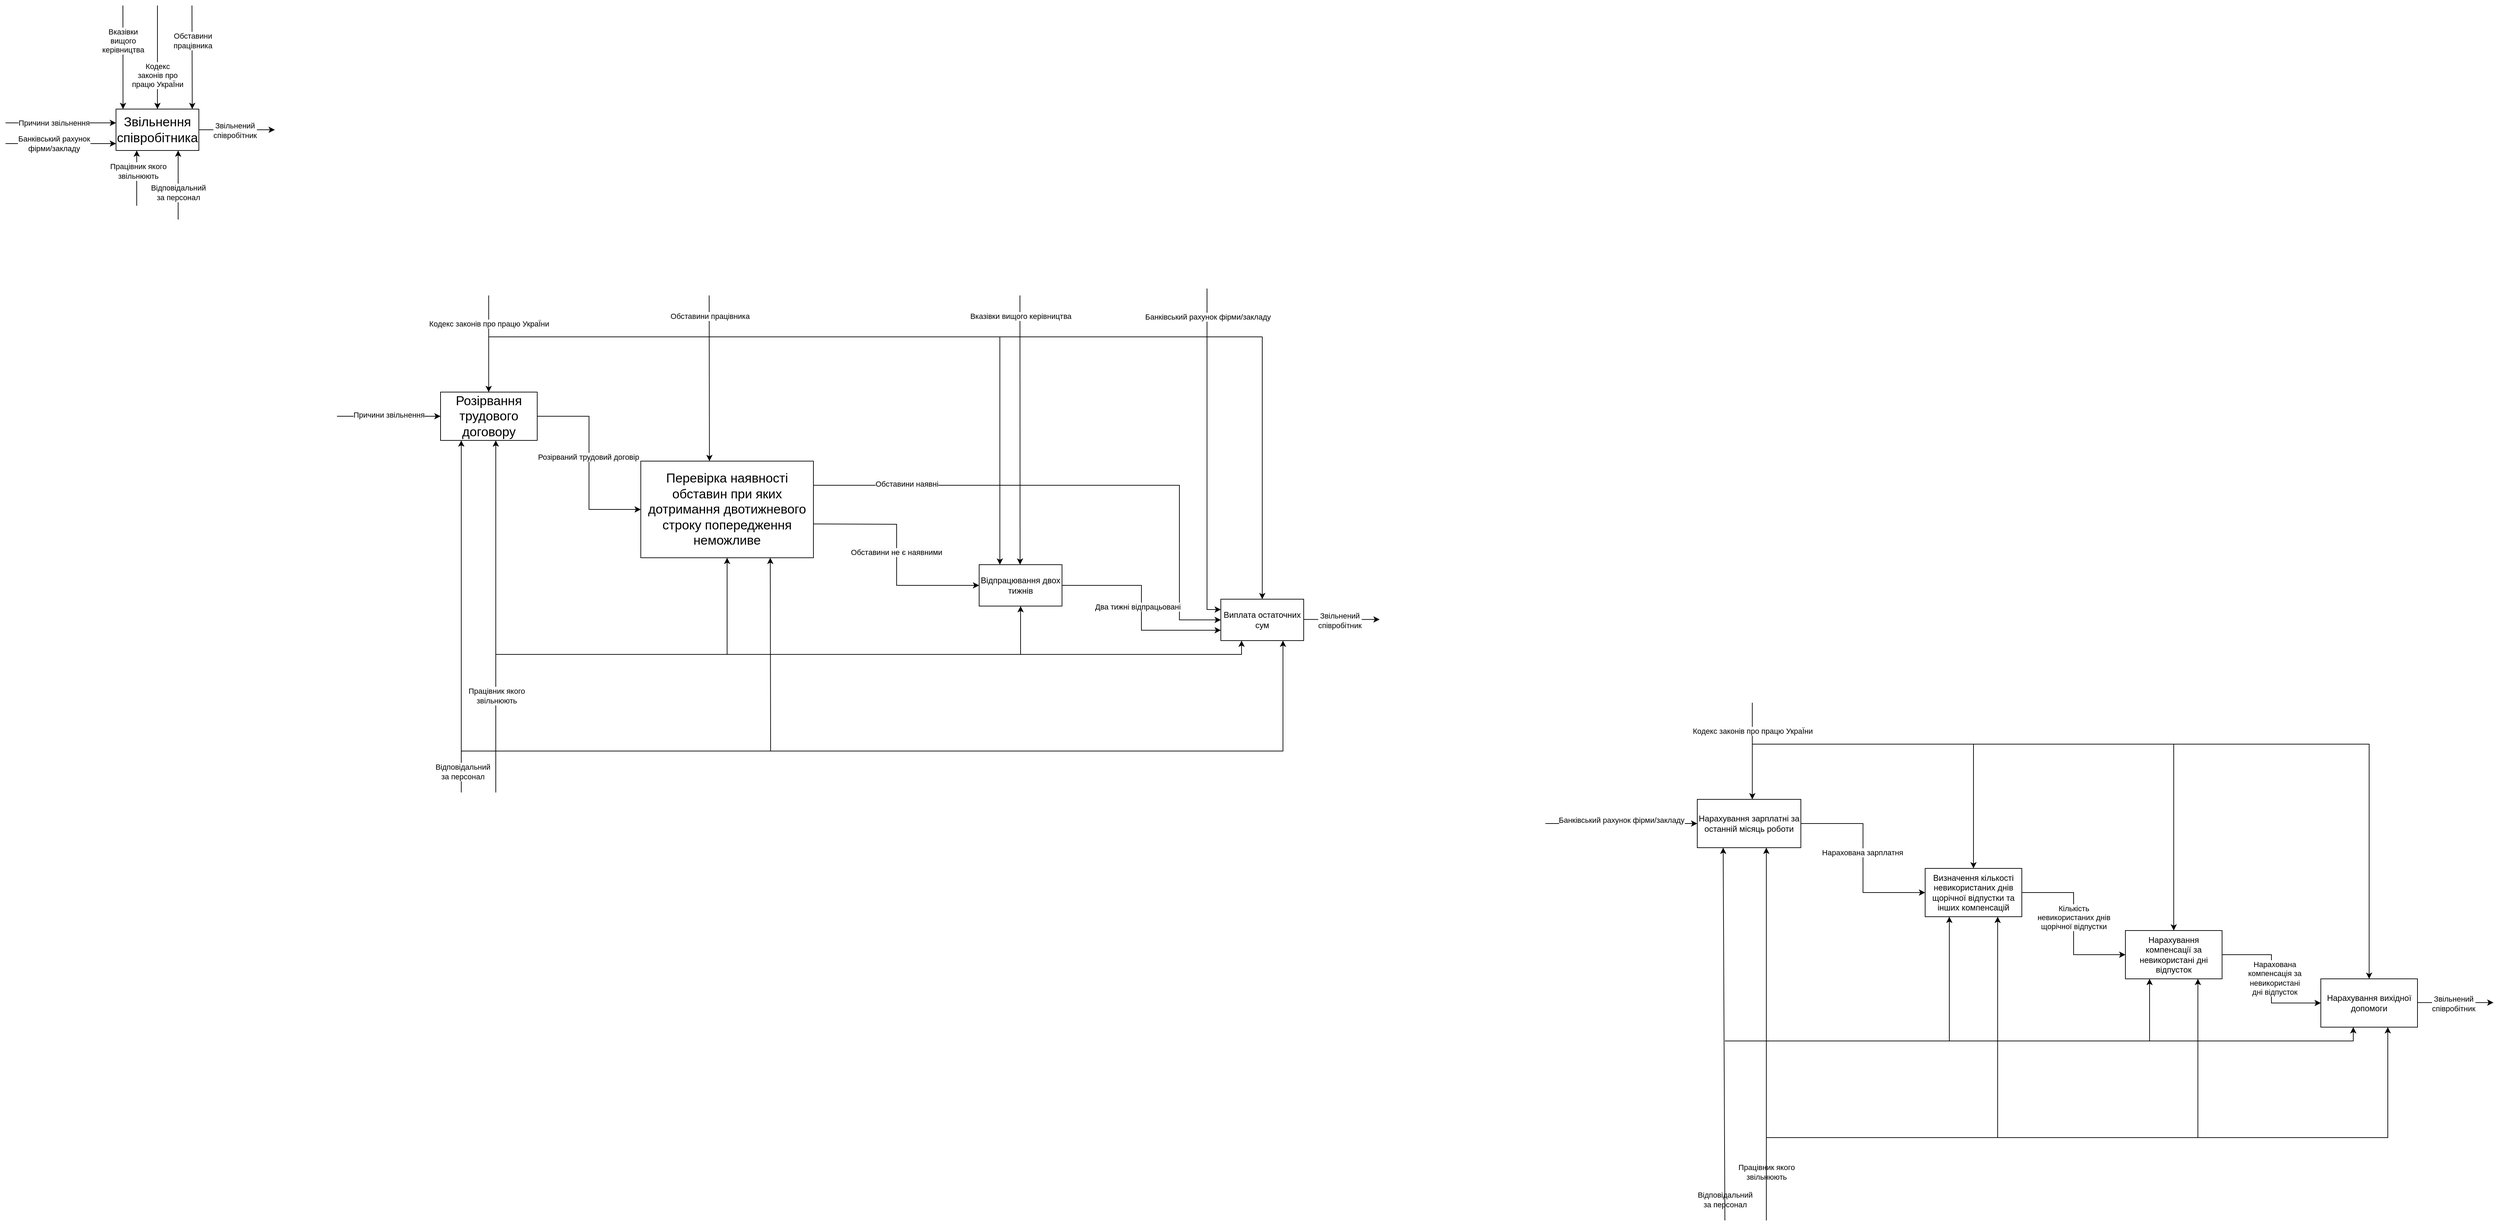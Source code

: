 <mxfile version="25.0.3">
  <diagram name="Seite-1" id="suJzFGqc4fXeb_E-Xz__">
    <mxGraphModel dx="4219" dy="1812" grid="1" gridSize="10" guides="1" tooltips="1" connect="1" arrows="1" fold="1" page="1" pageScale="1" pageWidth="1169" pageHeight="827" math="0" shadow="0">
      <root>
        <mxCell id="0" />
        <mxCell id="1" parent="0" />
        <mxCell id="-a7qwdZ9P-PZwPtFbG1W-8" style="edgeStyle=orthogonalEdgeStyle;rounded=0;orthogonalLoop=1;jettySize=auto;html=1;" parent="1" source="-a7qwdZ9P-PZwPtFbG1W-1" edge="1">
          <mxGeometry relative="1" as="geometry">
            <mxPoint x="-110" y="-180" as="targetPoint" />
          </mxGeometry>
        </mxCell>
        <mxCell id="-a7qwdZ9P-PZwPtFbG1W-9" value="Звільнений&lt;div&gt;співробітник&lt;/div&gt;" style="edgeLabel;html=1;align=center;verticalAlign=middle;resizable=0;points=[];" parent="-a7qwdZ9P-PZwPtFbG1W-8" vertex="1" connectable="0">
          <mxGeometry x="-0.062" y="-1" relative="1" as="geometry">
            <mxPoint as="offset" />
          </mxGeometry>
        </mxCell>
        <mxCell id="-a7qwdZ9P-PZwPtFbG1W-1" value="&lt;span style=&quot;font-size:14.0pt;line-height:&lt;br/&gt;107%;font-family:&amp;quot;Calibri&amp;quot;,sans-serif;mso-ascii-theme-font:minor-latin;&lt;br/&gt;mso-fareast-font-family:Calibri;mso-fareast-theme-font:minor-latin;mso-hansi-theme-font:&lt;br/&gt;minor-latin;mso-bidi-font-family:&amp;quot;Times New Roman&amp;quot;;mso-bidi-theme-font:minor-bidi;&lt;br/&gt;mso-ansi-language:UK;mso-fareast-language:EN-US;mso-bidi-language:AR-SA&quot; lang=&quot;UK&quot;&gt;Звільнення&lt;br/&gt;співробітника&lt;/span&gt;" style="rounded=0;whiteSpace=wrap;html=1;" parent="1" vertex="1">
          <mxGeometry x="-340" y="-210" width="120" height="60" as="geometry" />
        </mxCell>
        <mxCell id="-a7qwdZ9P-PZwPtFbG1W-2" value="" style="endArrow=classic;html=1;rounded=0;entryX=0.5;entryY=0;entryDx=0;entryDy=0;" parent="1" target="-a7qwdZ9P-PZwPtFbG1W-1" edge="1">
          <mxGeometry width="50" height="50" relative="1" as="geometry">
            <mxPoint x="-280" y="-360" as="sourcePoint" />
            <mxPoint x="-260" y="-120" as="targetPoint" />
          </mxGeometry>
        </mxCell>
        <mxCell id="-a7qwdZ9P-PZwPtFbG1W-3" value="&lt;div&gt;Кодекс&lt;/div&gt;&lt;div&gt;законів про&lt;/div&gt;&lt;div&gt;працю УкраЇни&lt;/div&gt;" style="edgeLabel;html=1;align=center;verticalAlign=middle;resizable=0;points=[];" parent="-a7qwdZ9P-PZwPtFbG1W-2" vertex="1" connectable="0">
          <mxGeometry x="-0.022" y="-2" relative="1" as="geometry">
            <mxPoint x="2" y="27" as="offset" />
          </mxGeometry>
        </mxCell>
        <mxCell id="-a7qwdZ9P-PZwPtFbG1W-4" value="" style="endArrow=classic;html=1;rounded=0;entryX=0;entryY=0.5;entryDx=0;entryDy=0;" parent="1" edge="1">
          <mxGeometry width="50" height="50" relative="1" as="geometry">
            <mxPoint x="-500" y="-190" as="sourcePoint" />
            <mxPoint x="-340" y="-190.0" as="targetPoint" />
          </mxGeometry>
        </mxCell>
        <mxCell id="-a7qwdZ9P-PZwPtFbG1W-5" value="Причини звільнення" style="edgeLabel;html=1;align=center;verticalAlign=middle;resizable=0;points=[];" parent="-a7qwdZ9P-PZwPtFbG1W-4" vertex="1" connectable="0">
          <mxGeometry x="-0.003" y="2" relative="1" as="geometry">
            <mxPoint x="-10" y="2" as="offset" />
          </mxGeometry>
        </mxCell>
        <mxCell id="-a7qwdZ9P-PZwPtFbG1W-6" value="" style="endArrow=classic;html=1;rounded=0;" parent="1" edge="1">
          <mxGeometry width="50" height="50" relative="1" as="geometry">
            <mxPoint x="-250" y="-50" as="sourcePoint" />
            <mxPoint x="-250" y="-150" as="targetPoint" />
          </mxGeometry>
        </mxCell>
        <mxCell id="-a7qwdZ9P-PZwPtFbG1W-7" value="Відповідальний&lt;div&gt;за персонал&lt;/div&gt;" style="edgeLabel;html=1;align=center;verticalAlign=middle;resizable=0;points=[];" parent="-a7qwdZ9P-PZwPtFbG1W-6" vertex="1" connectable="0">
          <mxGeometry x="0.087" y="-2" relative="1" as="geometry">
            <mxPoint x="-2" y="15" as="offset" />
          </mxGeometry>
        </mxCell>
        <mxCell id="-a7qwdZ9P-PZwPtFbG1W-10" style="edgeStyle=orthogonalEdgeStyle;rounded=0;orthogonalLoop=1;jettySize=auto;html=1;entryX=0;entryY=0.5;entryDx=0;entryDy=0;" parent="1" source="-a7qwdZ9P-PZwPtFbG1W-12" target="-a7qwdZ9P-PZwPtFbG1W-25" edge="1">
          <mxGeometry relative="1" as="geometry">
            <mxPoint x="370" y="230" as="targetPoint" />
          </mxGeometry>
        </mxCell>
        <mxCell id="-a7qwdZ9P-PZwPtFbG1W-11" value="&lt;span style=&quot;text-wrap-mode: wrap; background-color: rgb(251, 251, 251); line-height: 100%;&quot;&gt;&lt;font face=&quot;Helvetica&quot;&gt;Розірваний трудовий договір&lt;/font&gt;&lt;/span&gt;" style="edgeLabel;html=1;align=center;verticalAlign=middle;resizable=0;points=[];" parent="-a7qwdZ9P-PZwPtFbG1W-10" vertex="1" connectable="0">
          <mxGeometry x="-0.062" y="-1" relative="1" as="geometry">
            <mxPoint as="offset" />
          </mxGeometry>
        </mxCell>
        <mxCell id="-a7qwdZ9P-PZwPtFbG1W-12" value="&lt;font face=&quot;Calibri, sans-serif&quot;&gt;&lt;span style=&quot;font-size: 18.667px;&quot;&gt;Розірвання трудового договору&lt;/span&gt;&lt;/font&gt;" style="rounded=0;whiteSpace=wrap;html=1;" parent="1" vertex="1">
          <mxGeometry x="130" y="200" width="140" height="70" as="geometry" />
        </mxCell>
        <mxCell id="-a7qwdZ9P-PZwPtFbG1W-13" value="" style="endArrow=classic;html=1;rounded=0;entryX=0.5;entryY=0;entryDx=0;entryDy=0;" parent="1" edge="1">
          <mxGeometry width="50" height="50" relative="1" as="geometry">
            <mxPoint x="199.7" y="60" as="sourcePoint" />
            <mxPoint x="199.7" y="200.0" as="targetPoint" />
          </mxGeometry>
        </mxCell>
        <mxCell id="-a7qwdZ9P-PZwPtFbG1W-14" value="Кодекс законів про працю УкраЇни" style="edgeLabel;html=1;align=center;verticalAlign=middle;resizable=0;points=[];" parent="-a7qwdZ9P-PZwPtFbG1W-13" vertex="1" connectable="0">
          <mxGeometry x="-0.022" y="-2" relative="1" as="geometry">
            <mxPoint x="2" y="-28" as="offset" />
          </mxGeometry>
        </mxCell>
        <mxCell id="-a7qwdZ9P-PZwPtFbG1W-15" value="" style="endArrow=classic;html=1;rounded=0;" parent="1" edge="1">
          <mxGeometry width="50" height="50" relative="1" as="geometry">
            <mxPoint x="-20" y="235" as="sourcePoint" />
            <mxPoint x="130" y="235" as="targetPoint" />
          </mxGeometry>
        </mxCell>
        <mxCell id="-a7qwdZ9P-PZwPtFbG1W-16" value="Причини звільнення" style="edgeLabel;html=1;align=center;verticalAlign=middle;resizable=0;points=[];" parent="-a7qwdZ9P-PZwPtFbG1W-15" vertex="1" connectable="0">
          <mxGeometry x="-0.003" y="2" relative="1" as="geometry">
            <mxPoint as="offset" />
          </mxGeometry>
        </mxCell>
        <mxCell id="-a7qwdZ9P-PZwPtFbG1W-19" value="" style="endArrow=classic;html=1;rounded=0;entryX=0.25;entryY=1;entryDx=0;entryDy=0;" parent="1" target="-a7qwdZ9P-PZwPtFbG1W-1" edge="1">
          <mxGeometry width="50" height="50" relative="1" as="geometry">
            <mxPoint x="-310" y="-70" as="sourcePoint" />
            <mxPoint x="-320" y="-150" as="targetPoint" />
          </mxGeometry>
        </mxCell>
        <mxCell id="-a7qwdZ9P-PZwPtFbG1W-20" value="Працівник якого&lt;div&gt;звільнюють&lt;/div&gt;" style="edgeLabel;html=1;align=center;verticalAlign=middle;resizable=0;points=[];" parent="-a7qwdZ9P-PZwPtFbG1W-19" vertex="1" connectable="0">
          <mxGeometry x="0.087" y="-2" relative="1" as="geometry">
            <mxPoint y="-7" as="offset" />
          </mxGeometry>
        </mxCell>
        <mxCell id="-a7qwdZ9P-PZwPtFbG1W-21" value="" style="endArrow=classic;html=1;rounded=0;" parent="1" edge="1">
          <mxGeometry width="50" height="50" relative="1" as="geometry">
            <mxPoint x="160" y="780" as="sourcePoint" />
            <mxPoint x="160" y="270" as="targetPoint" />
          </mxGeometry>
        </mxCell>
        <mxCell id="-a7qwdZ9P-PZwPtFbG1W-22" value="Відповідальний&lt;div&gt;за персонал&lt;/div&gt;" style="edgeLabel;html=1;align=center;verticalAlign=middle;resizable=0;points=[];" parent="-a7qwdZ9P-PZwPtFbG1W-21" vertex="1" connectable="0">
          <mxGeometry x="0.087" y="-2" relative="1" as="geometry">
            <mxPoint y="247" as="offset" />
          </mxGeometry>
        </mxCell>
        <mxCell id="-a7qwdZ9P-PZwPtFbG1W-23" value="" style="endArrow=classic;html=1;rounded=0;entryX=0.25;entryY=1;entryDx=0;entryDy=0;" parent="1" edge="1">
          <mxGeometry width="50" height="50" relative="1" as="geometry">
            <mxPoint x="210" y="780" as="sourcePoint" />
            <mxPoint x="210.0" y="270" as="targetPoint" />
          </mxGeometry>
        </mxCell>
        <mxCell id="-a7qwdZ9P-PZwPtFbG1W-24" value="Працівник якого&lt;div&gt;звільнюють&lt;/div&gt;" style="edgeLabel;html=1;align=center;verticalAlign=middle;resizable=0;points=[];" parent="-a7qwdZ9P-PZwPtFbG1W-23" vertex="1" connectable="0">
          <mxGeometry x="0.087" y="-2" relative="1" as="geometry">
            <mxPoint x="-1" y="137" as="offset" />
          </mxGeometry>
        </mxCell>
        <mxCell id="-a7qwdZ9P-PZwPtFbG1W-30" style="edgeStyle=orthogonalEdgeStyle;rounded=0;orthogonalLoop=1;jettySize=auto;html=1;exitX=1;exitY=0.25;exitDx=0;exitDy=0;entryX=0;entryY=0.5;entryDx=0;entryDy=0;" parent="1" source="-a7qwdZ9P-PZwPtFbG1W-25" target="-a7qwdZ9P-PZwPtFbG1W-41" edge="1">
          <mxGeometry relative="1" as="geometry">
            <mxPoint x="1250" y="420" as="targetPoint" />
            <Array as="points">
              <mxPoint x="1200" y="335" />
              <mxPoint x="1200" y="530" />
            </Array>
          </mxGeometry>
        </mxCell>
        <mxCell id="-a7qwdZ9P-PZwPtFbG1W-31" value="&lt;font&gt;&lt;span style=&quot;font-family: Calibri, sans-serif; text-wrap-mode: wrap; background-color: rgb(251, 251, 251);&quot;&gt;Обставини&amp;nbsp;&lt;/span&gt;&lt;span style=&quot;font-family: Calibri, sans-serif; text-wrap-mode: wrap; background-color: rgb(251, 251, 251);&quot;&gt;наявні&lt;/span&gt;&lt;/font&gt;" style="edgeLabel;html=1;align=center;verticalAlign=middle;resizable=0;points=[];" parent="-a7qwdZ9P-PZwPtFbG1W-30" vertex="1" connectable="0">
          <mxGeometry x="-0.364" y="2" relative="1" as="geometry">
            <mxPoint x="-115" as="offset" />
          </mxGeometry>
        </mxCell>
        <mxCell id="-a7qwdZ9P-PZwPtFbG1W-25" value="&lt;font face=&quot;Calibri, sans-serif&quot;&gt;&lt;span style=&quot;font-size: 18.667px;&quot;&gt;Перевірка наявності обставин при яких дотримання двотижневого строку попередження неможливе&lt;/span&gt;&lt;/font&gt;" style="rounded=0;whiteSpace=wrap;html=1;" parent="1" vertex="1">
          <mxGeometry x="420" y="300" width="250" height="140" as="geometry" />
        </mxCell>
        <mxCell id="-a7qwdZ9P-PZwPtFbG1W-26" value="" style="endArrow=classic;html=1;rounded=0;entryX=0.5;entryY=0;entryDx=0;entryDy=0;" parent="1" edge="1">
          <mxGeometry width="50" height="50" relative="1" as="geometry">
            <mxPoint x="519" y="60" as="sourcePoint" />
            <mxPoint x="519.41" y="300" as="targetPoint" />
          </mxGeometry>
        </mxCell>
        <mxCell id="-a7qwdZ9P-PZwPtFbG1W-27" value="Обставини працівника" style="edgeLabel;html=1;align=center;verticalAlign=middle;resizable=0;points=[];" parent="-a7qwdZ9P-PZwPtFbG1W-26" vertex="1" connectable="0">
          <mxGeometry x="-0.022" y="-2" relative="1" as="geometry">
            <mxPoint x="3" y="-88" as="offset" />
          </mxGeometry>
        </mxCell>
        <mxCell id="-a7qwdZ9P-PZwPtFbG1W-29" value="" style="endArrow=classic;html=1;rounded=0;entryX=0.5;entryY=1;entryDx=0;entryDy=0;" parent="1" target="-a7qwdZ9P-PZwPtFbG1W-25" edge="1">
          <mxGeometry width="50" height="50" relative="1" as="geometry">
            <mxPoint x="210" y="580" as="sourcePoint" />
            <mxPoint x="250" y="530" as="targetPoint" />
            <Array as="points">
              <mxPoint x="545" y="580" />
            </Array>
          </mxGeometry>
        </mxCell>
        <mxCell id="-a7qwdZ9P-PZwPtFbG1W-33" style="edgeStyle=orthogonalEdgeStyle;rounded=0;orthogonalLoop=1;jettySize=auto;html=1;entryX=0;entryY=0.5;entryDx=0;entryDy=0;" parent="1" target="-a7qwdZ9P-PZwPtFbG1W-35" edge="1">
          <mxGeometry relative="1" as="geometry">
            <mxPoint x="870" y="390" as="targetPoint" />
            <mxPoint x="670" y="391" as="sourcePoint" />
          </mxGeometry>
        </mxCell>
        <mxCell id="-a7qwdZ9P-PZwPtFbG1W-34" value="&lt;font&gt;&lt;span style=&quot;font-family: Calibri, sans-serif; text-wrap-mode: wrap; background-color: rgb(251, 251, 251);&quot;&gt;Обставини не є&amp;nbsp;&lt;/span&gt;&lt;span style=&quot;font-family: Calibri, sans-serif; text-wrap-mode: wrap; background-color: rgb(251, 251, 251);&quot;&gt;наявними&lt;/span&gt;&lt;/font&gt;" style="edgeLabel;html=1;align=center;verticalAlign=middle;resizable=0;points=[];" parent="-a7qwdZ9P-PZwPtFbG1W-33" vertex="1" connectable="0">
          <mxGeometry x="-0.364" y="2" relative="1" as="geometry">
            <mxPoint x="15" y="42" as="offset" />
          </mxGeometry>
        </mxCell>
        <mxCell id="-a7qwdZ9P-PZwPtFbG1W-39" style="edgeStyle=orthogonalEdgeStyle;rounded=0;orthogonalLoop=1;jettySize=auto;html=1;entryX=0;entryY=0.75;entryDx=0;entryDy=0;" parent="1" source="-a7qwdZ9P-PZwPtFbG1W-35" target="-a7qwdZ9P-PZwPtFbG1W-41" edge="1">
          <mxGeometry relative="1" as="geometry">
            <mxPoint x="1220" y="480" as="targetPoint" />
          </mxGeometry>
        </mxCell>
        <mxCell id="-a7qwdZ9P-PZwPtFbG1W-40" value="&lt;span style=&quot;text-wrap-mode: wrap; background-color: rgb(251, 251, 251);&quot;&gt;&lt;font&gt;Два тижні в&lt;/font&gt;&lt;/span&gt;&lt;span style=&quot;text-wrap-mode: wrap; background-color: rgb(251, 251, 251);&quot;&gt;ідпрацьовані&amp;nbsp;&lt;/span&gt;" style="edgeLabel;html=1;align=center;verticalAlign=middle;resizable=0;points=[];" parent="-a7qwdZ9P-PZwPtFbG1W-39" vertex="1" connectable="0">
          <mxGeometry x="-0.103" y="-4" relative="1" as="geometry">
            <mxPoint y="13" as="offset" />
          </mxGeometry>
        </mxCell>
        <mxCell id="-a7qwdZ9P-PZwPtFbG1W-35" value="Відпрацювання двох тижнів" style="rounded=0;whiteSpace=wrap;html=1;" parent="1" vertex="1">
          <mxGeometry x="910" y="450" width="120" height="60" as="geometry" />
        </mxCell>
        <mxCell id="-a7qwdZ9P-PZwPtFbG1W-36" value="" style="endArrow=classic;html=1;rounded=0;entryX=0.5;entryY=1;entryDx=0;entryDy=0;" parent="1" target="-a7qwdZ9P-PZwPtFbG1W-35" edge="1">
          <mxGeometry width="50" height="50" relative="1" as="geometry">
            <mxPoint x="530" y="580" as="sourcePoint" />
            <mxPoint x="950" y="560" as="targetPoint" />
            <Array as="points">
              <mxPoint x="970" y="580" />
            </Array>
          </mxGeometry>
        </mxCell>
        <mxCell id="-a7qwdZ9P-PZwPtFbG1W-37" value="" style="endArrow=classic;html=1;rounded=0;entryX=0.5;entryY=0;entryDx=0;entryDy=0;" parent="1" edge="1">
          <mxGeometry width="50" height="50" relative="1" as="geometry">
            <mxPoint x="969.09" y="60" as="sourcePoint" />
            <mxPoint x="969.26" y="450" as="targetPoint" />
          </mxGeometry>
        </mxCell>
        <mxCell id="-a7qwdZ9P-PZwPtFbG1W-38" value="Вказівки вищого керівництва " style="edgeLabel;html=1;align=center;verticalAlign=middle;resizable=0;points=[];" parent="-a7qwdZ9P-PZwPtFbG1W-37" vertex="1" connectable="0">
          <mxGeometry x="-0.022" y="-2" relative="1" as="geometry">
            <mxPoint x="3" y="-161" as="offset" />
          </mxGeometry>
        </mxCell>
        <mxCell id="-a7qwdZ9P-PZwPtFbG1W-41" value="Виплата остаточних сум" style="rounded=0;whiteSpace=wrap;html=1;" parent="1" vertex="1">
          <mxGeometry x="1260" y="500" width="120" height="60" as="geometry" />
        </mxCell>
        <mxCell id="z4cD2vt3vt-mJ61xW2aR-1" value="" style="endArrow=classic;html=1;rounded=0;entryX=0.75;entryY=1;entryDx=0;entryDy=0;" parent="1" target="-a7qwdZ9P-PZwPtFbG1W-41" edge="1">
          <mxGeometry width="50" height="50" relative="1" as="geometry">
            <mxPoint x="600" y="720" as="sourcePoint" />
            <mxPoint x="960" y="640" as="targetPoint" />
            <Array as="points">
              <mxPoint x="1350" y="720" />
            </Array>
          </mxGeometry>
        </mxCell>
        <mxCell id="z4cD2vt3vt-mJ61xW2aR-3" value="" style="endArrow=classic;html=1;rounded=0;entryX=0.25;entryY=1;entryDx=0;entryDy=0;" parent="1" target="-a7qwdZ9P-PZwPtFbG1W-41" edge="1">
          <mxGeometry width="50" height="50" relative="1" as="geometry">
            <mxPoint x="970" y="580" as="sourcePoint" />
            <mxPoint x="1410" y="510" as="targetPoint" />
            <Array as="points">
              <mxPoint x="1290" y="580" />
            </Array>
          </mxGeometry>
        </mxCell>
        <mxCell id="z4cD2vt3vt-mJ61xW2aR-4" style="edgeStyle=orthogonalEdgeStyle;rounded=0;orthogonalLoop=1;jettySize=auto;html=1;" parent="1" edge="1">
          <mxGeometry relative="1" as="geometry">
            <mxPoint x="1490" y="529.38" as="targetPoint" />
            <mxPoint x="1380" y="529.38" as="sourcePoint" />
          </mxGeometry>
        </mxCell>
        <mxCell id="z4cD2vt3vt-mJ61xW2aR-5" value="Звільнений&lt;div&gt;співробітник&lt;/div&gt;" style="edgeLabel;html=1;align=center;verticalAlign=middle;resizable=0;points=[];" parent="z4cD2vt3vt-mJ61xW2aR-4" vertex="1" connectable="0">
          <mxGeometry x="-0.062" y="-1" relative="1" as="geometry">
            <mxPoint as="offset" />
          </mxGeometry>
        </mxCell>
        <mxCell id="z4cD2vt3vt-mJ61xW2aR-6" value="" style="endArrow=classic;html=1;rounded=0;entryX=0;entryY=0.25;entryDx=0;entryDy=0;" parent="1" target="-a7qwdZ9P-PZwPtFbG1W-41" edge="1">
          <mxGeometry width="50" height="50" relative="1" as="geometry">
            <mxPoint x="1240" y="50" as="sourcePoint" />
            <mxPoint x="1270.17" y="440" as="targetPoint" />
            <Array as="points">
              <mxPoint x="1240" y="515" />
            </Array>
          </mxGeometry>
        </mxCell>
        <mxCell id="z4cD2vt3vt-mJ61xW2aR-7" value="Банківський рахунок фірми/закладу" style="edgeLabel;html=1;align=center;verticalAlign=middle;resizable=0;points=[];" parent="z4cD2vt3vt-mJ61xW2aR-6" vertex="1" connectable="0">
          <mxGeometry x="-0.022" y="-2" relative="1" as="geometry">
            <mxPoint x="3" y="-196" as="offset" />
          </mxGeometry>
        </mxCell>
        <mxCell id="z4cD2vt3vt-mJ61xW2aR-8" value="" style="endArrow=classic;html=1;rounded=0;entryX=0.25;entryY=0;entryDx=0;entryDy=0;" parent="1" target="-a7qwdZ9P-PZwPtFbG1W-35" edge="1">
          <mxGeometry width="50" height="50" relative="1" as="geometry">
            <mxPoint x="200" y="120" as="sourcePoint" />
            <mxPoint x="545" y="-30" as="targetPoint" />
            <Array as="points">
              <mxPoint x="940" y="120" />
            </Array>
          </mxGeometry>
        </mxCell>
        <mxCell id="z4cD2vt3vt-mJ61xW2aR-10" value="" style="endArrow=classic;html=1;rounded=0;entryX=0.5;entryY=0;entryDx=0;entryDy=0;" parent="1" target="-a7qwdZ9P-PZwPtFbG1W-41" edge="1">
          <mxGeometry width="50" height="50" relative="1" as="geometry">
            <mxPoint x="940" y="120" as="sourcePoint" />
            <mxPoint x="1680" y="450" as="targetPoint" />
            <Array as="points">
              <mxPoint x="1320" y="120" />
            </Array>
          </mxGeometry>
        </mxCell>
        <mxCell id="z4cD2vt3vt-mJ61xW2aR-11" value="" style="endArrow=classic;html=1;rounded=0;entryX=0.75;entryY=1;entryDx=0;entryDy=0;" parent="1" target="-a7qwdZ9P-PZwPtFbG1W-25" edge="1">
          <mxGeometry width="50" height="50" relative="1" as="geometry">
            <mxPoint x="160" y="720" as="sourcePoint" />
            <mxPoint x="607.5" y="430" as="targetPoint" />
            <Array as="points">
              <mxPoint x="608" y="720" />
            </Array>
          </mxGeometry>
        </mxCell>
        <mxCell id="z4cD2vt3vt-mJ61xW2aR-12" value="" style="endArrow=classic;html=1;rounded=0;entryX=0.5;entryY=0;entryDx=0;entryDy=0;" parent="1" edge="1">
          <mxGeometry width="50" height="50" relative="1" as="geometry">
            <mxPoint x="-230" y="-360" as="sourcePoint" />
            <mxPoint x="-229.59" y="-210" as="targetPoint" />
          </mxGeometry>
        </mxCell>
        <mxCell id="z4cD2vt3vt-mJ61xW2aR-13" value="&lt;div&gt;Обставини&lt;/div&gt;&lt;div&gt;працівника&lt;/div&gt;" style="edgeLabel;html=1;align=center;verticalAlign=middle;resizable=0;points=[];" parent="z4cD2vt3vt-mJ61xW2aR-12" vertex="1" connectable="0">
          <mxGeometry x="-0.022" y="-2" relative="1" as="geometry">
            <mxPoint x="3" y="-23" as="offset" />
          </mxGeometry>
        </mxCell>
        <mxCell id="z4cD2vt3vt-mJ61xW2aR-15" value="" style="endArrow=classic;html=1;rounded=0;entryX=0.5;entryY=0;entryDx=0;entryDy=0;" parent="1" edge="1">
          <mxGeometry width="50" height="50" relative="1" as="geometry">
            <mxPoint x="-330" y="-360" as="sourcePoint" />
            <mxPoint x="-329.83" y="-210" as="targetPoint" />
          </mxGeometry>
        </mxCell>
        <mxCell id="z4cD2vt3vt-mJ61xW2aR-16" value="&lt;div&gt;Вказівки&lt;/div&gt;&lt;div&gt;вищого&lt;/div&gt;&lt;div&gt;керівництва &lt;/div&gt;" style="edgeLabel;html=1;align=center;verticalAlign=middle;resizable=0;points=[];" parent="z4cD2vt3vt-mJ61xW2aR-15" vertex="1" connectable="0">
          <mxGeometry x="-0.022" y="-2" relative="1" as="geometry">
            <mxPoint x="2" y="-23" as="offset" />
          </mxGeometry>
        </mxCell>
        <mxCell id="z4cD2vt3vt-mJ61xW2aR-17" value="" style="endArrow=classic;html=1;rounded=0;entryX=0;entryY=0.5;entryDx=0;entryDy=0;" parent="1" edge="1">
          <mxGeometry width="50" height="50" relative="1" as="geometry">
            <mxPoint x="-500" y="-160" as="sourcePoint" />
            <mxPoint x="-340" y="-160.0" as="targetPoint" />
          </mxGeometry>
        </mxCell>
        <mxCell id="z4cD2vt3vt-mJ61xW2aR-18" value="&lt;div&gt;Банківський рахунок&lt;/div&gt;&lt;div&gt;фірми/закладу&lt;/div&gt;" style="edgeLabel;html=1;align=center;verticalAlign=middle;resizable=0;points=[];" parent="z4cD2vt3vt-mJ61xW2aR-17" vertex="1" connectable="0">
          <mxGeometry x="-0.003" y="2" relative="1" as="geometry">
            <mxPoint x="-10" y="2" as="offset" />
          </mxGeometry>
        </mxCell>
        <mxCell id="Pb-5K_6aPZcREWyY2png-8" style="edgeStyle=orthogonalEdgeStyle;rounded=0;orthogonalLoop=1;jettySize=auto;html=1;entryX=0;entryY=0.5;entryDx=0;entryDy=0;" edge="1" parent="1" source="Pb-5K_6aPZcREWyY2png-10" target="Pb-5K_6aPZcREWyY2png-15">
          <mxGeometry relative="1" as="geometry">
            <mxPoint x="2250" y="960" as="targetPoint" />
          </mxGeometry>
        </mxCell>
        <mxCell id="Pb-5K_6aPZcREWyY2png-9" value="&lt;font face=&quot;Calibri, sans-serif&quot;&gt;Нарахована зарплатня&lt;br&gt;&lt;/font&gt;" style="edgeLabel;html=1;align=center;verticalAlign=middle;resizable=0;points=[];" vertex="1" connectable="0" parent="Pb-5K_6aPZcREWyY2png-8">
          <mxGeometry x="-0.062" y="-1" relative="1" as="geometry">
            <mxPoint as="offset" />
          </mxGeometry>
        </mxCell>
        <mxCell id="Pb-5K_6aPZcREWyY2png-10" value="&lt;font face=&quot;Calibri, sans-serif&quot;&gt;Нарахування зарплатні за останній місяць роботи&lt;br&gt;&lt;/font&gt;" style="rounded=0;whiteSpace=wrap;html=1;" vertex="1" parent="1">
          <mxGeometry x="1950" y="790" width="150" height="70" as="geometry" />
        </mxCell>
        <mxCell id="Pb-5K_6aPZcREWyY2png-11" value="" style="endArrow=classic;html=1;rounded=0;entryX=0.5;entryY=0;entryDx=0;entryDy=0;" edge="1" parent="1">
          <mxGeometry width="50" height="50" relative="1" as="geometry">
            <mxPoint x="2029.7" y="650" as="sourcePoint" />
            <mxPoint x="2029.7" y="790.0" as="targetPoint" />
          </mxGeometry>
        </mxCell>
        <mxCell id="Pb-5K_6aPZcREWyY2png-12" value="Кодекс законів про працю УкраЇни" style="edgeLabel;html=1;align=center;verticalAlign=middle;resizable=0;points=[];" vertex="1" connectable="0" parent="Pb-5K_6aPZcREWyY2png-11">
          <mxGeometry x="-0.022" y="-2" relative="1" as="geometry">
            <mxPoint x="2" y="-28" as="offset" />
          </mxGeometry>
        </mxCell>
        <mxCell id="Pb-5K_6aPZcREWyY2png-13" value="" style="endArrow=classic;html=1;rounded=0;entryX=0;entryY=0.5;entryDx=0;entryDy=0;" edge="1" parent="1" target="Pb-5K_6aPZcREWyY2png-10">
          <mxGeometry width="50" height="50" relative="1" as="geometry">
            <mxPoint x="1730" y="825" as="sourcePoint" />
            <mxPoint x="1960" y="825" as="targetPoint" />
          </mxGeometry>
        </mxCell>
        <mxCell id="Pb-5K_6aPZcREWyY2png-26" style="edgeStyle=orthogonalEdgeStyle;rounded=0;orthogonalLoop=1;jettySize=auto;html=1;entryX=0;entryY=0.5;entryDx=0;entryDy=0;" edge="1" parent="1" source="Pb-5K_6aPZcREWyY2png-15" target="Pb-5K_6aPZcREWyY2png-16">
          <mxGeometry relative="1" as="geometry" />
        </mxCell>
        <mxCell id="Pb-5K_6aPZcREWyY2png-27" value="&lt;div&gt;Кількість&lt;/div&gt;&lt;div&gt;невикористаних днів&lt;/div&gt;&lt;div&gt;щорічної відпустки&lt;/div&gt;" style="edgeLabel;html=1;align=center;verticalAlign=middle;resizable=0;points=[];" vertex="1" connectable="0" parent="Pb-5K_6aPZcREWyY2png-26">
          <mxGeometry x="-0.079" relative="1" as="geometry">
            <mxPoint as="offset" />
          </mxGeometry>
        </mxCell>
        <mxCell id="Pb-5K_6aPZcREWyY2png-15" value="Визначення кількості невикористаних днів щорічної відпустки та інших компенсацій" style="rounded=0;whiteSpace=wrap;html=1;" vertex="1" parent="1">
          <mxGeometry x="2280" y="890" width="140" height="70" as="geometry" />
        </mxCell>
        <mxCell id="Pb-5K_6aPZcREWyY2png-28" style="edgeStyle=orthogonalEdgeStyle;rounded=0;orthogonalLoop=1;jettySize=auto;html=1;entryX=0;entryY=0.5;entryDx=0;entryDy=0;" edge="1" parent="1" source="Pb-5K_6aPZcREWyY2png-16" target="Pb-5K_6aPZcREWyY2png-17">
          <mxGeometry relative="1" as="geometry" />
        </mxCell>
        <mxCell id="Pb-5K_6aPZcREWyY2png-29" value="&lt;div&gt;Нарахована&lt;/div&gt;&lt;div&gt;компенсація за&lt;/div&gt;&lt;div&gt;невикористані&lt;/div&gt;&lt;div&gt;дні відпусток&lt;/div&gt;" style="edgeLabel;html=1;align=center;verticalAlign=middle;resizable=0;points=[];" vertex="1" connectable="0" parent="Pb-5K_6aPZcREWyY2png-28">
          <mxGeometry x="0.001" y="4" relative="1" as="geometry">
            <mxPoint y="-1" as="offset" />
          </mxGeometry>
        </mxCell>
        <mxCell id="Pb-5K_6aPZcREWyY2png-16" value="Нарахування компенсації за невикористані дні відпусток" style="rounded=0;whiteSpace=wrap;html=1;" vertex="1" parent="1">
          <mxGeometry x="2570" y="980" width="140" height="70" as="geometry" />
        </mxCell>
        <mxCell id="Pb-5K_6aPZcREWyY2png-17" value="Нарахування вихідної допомоги" style="rounded=0;whiteSpace=wrap;html=1;" vertex="1" parent="1">
          <mxGeometry x="2853" y="1050" width="140" height="70" as="geometry" />
        </mxCell>
        <mxCell id="Pb-5K_6aPZcREWyY2png-18" value="Відповідальний&lt;div&gt;за персонал&lt;/div&gt;" style="edgeLabel;html=1;align=center;verticalAlign=middle;resizable=0;points=[];" vertex="1" connectable="0" parent="1">
          <mxGeometry x="1990" y="1370.002" as="geometry" />
        </mxCell>
        <mxCell id="Pb-5K_6aPZcREWyY2png-19" value="Працівник якого&lt;div&gt;звільнюють&lt;/div&gt;" style="edgeLabel;html=1;align=center;verticalAlign=middle;resizable=0;points=[];" vertex="1" connectable="0" parent="1">
          <mxGeometry x="2050" y="1330.002" as="geometry" />
        </mxCell>
        <mxCell id="Pb-5K_6aPZcREWyY2png-21" value="" style="endArrow=classic;html=1;rounded=0;entryX=0.25;entryY=1;entryDx=0;entryDy=0;" edge="1" parent="1" target="Pb-5K_6aPZcREWyY2png-16">
          <mxGeometry width="50" height="50" relative="1" as="geometry">
            <mxPoint x="2160" y="1140" as="sourcePoint" />
            <mxPoint x="2600" y="1070" as="targetPoint" />
            <Array as="points">
              <mxPoint x="2605" y="1140" />
            </Array>
          </mxGeometry>
        </mxCell>
        <mxCell id="Pb-5K_6aPZcREWyY2png-22" value="" style="endArrow=classic;html=1;rounded=0;entryX=0.75;entryY=1;entryDx=0;entryDy=0;" edge="1" parent="1">
          <mxGeometry width="50" height="50" relative="1" as="geometry">
            <mxPoint x="2670" y="1280" as="sourcePoint" />
            <mxPoint x="2950" y="1120" as="targetPoint" />
            <Array as="points">
              <mxPoint x="2950" y="1280" />
            </Array>
          </mxGeometry>
        </mxCell>
        <mxCell id="Pb-5K_6aPZcREWyY2png-23" value="" style="endArrow=classic;html=1;rounded=0;entryX=0.25;entryY=1;entryDx=0;entryDy=0;" edge="1" parent="1">
          <mxGeometry width="50" height="50" relative="1" as="geometry">
            <mxPoint x="2580" y="1140" as="sourcePoint" />
            <mxPoint x="2900" y="1120" as="targetPoint" />
            <Array as="points">
              <mxPoint x="2900" y="1140" />
            </Array>
          </mxGeometry>
        </mxCell>
        <mxCell id="Pb-5K_6aPZcREWyY2png-25" value="Банківський рахунок фірми/закладу" style="edgeLabel;html=1;align=center;verticalAlign=middle;resizable=0;points=[];" vertex="1" connectable="0" parent="1">
          <mxGeometry x="1840" y="820.003" as="geometry" />
        </mxCell>
        <mxCell id="Pb-5K_6aPZcREWyY2png-30" style="edgeStyle=orthogonalEdgeStyle;rounded=0;orthogonalLoop=1;jettySize=auto;html=1;" edge="1" parent="1">
          <mxGeometry relative="1" as="geometry">
            <mxPoint x="3103" y="1084.41" as="targetPoint" />
            <mxPoint x="2993" y="1084.41" as="sourcePoint" />
          </mxGeometry>
        </mxCell>
        <mxCell id="Pb-5K_6aPZcREWyY2png-31" value="Звільнений&lt;div&gt;співробітник&lt;/div&gt;" style="edgeLabel;html=1;align=center;verticalAlign=middle;resizable=0;points=[];" vertex="1" connectable="0" parent="Pb-5K_6aPZcREWyY2png-30">
          <mxGeometry x="-0.062" y="-1" relative="1" as="geometry">
            <mxPoint as="offset" />
          </mxGeometry>
        </mxCell>
        <mxCell id="Pb-5K_6aPZcREWyY2png-32" value="" style="endArrow=classic;html=1;rounded=0;entryX=0.25;entryY=1;entryDx=0;entryDy=0;" edge="1" parent="1" target="Pb-5K_6aPZcREWyY2png-15">
          <mxGeometry width="50" height="50" relative="1" as="geometry">
            <mxPoint x="1990" y="1140" as="sourcePoint" />
            <mxPoint x="2315" y="960" as="targetPoint" />
            <Array as="points">
              <mxPoint x="2315" y="1140" />
            </Array>
          </mxGeometry>
        </mxCell>
        <mxCell id="Pb-5K_6aPZcREWyY2png-33" value="" style="endArrow=classic;html=1;rounded=0;entryX=0.25;entryY=1;entryDx=0;entryDy=0;" edge="1" parent="1" target="Pb-5K_6aPZcREWyY2png-10">
          <mxGeometry width="50" height="50" relative="1" as="geometry">
            <mxPoint x="1990" y="1400" as="sourcePoint" />
            <mxPoint x="1920" y="990" as="targetPoint" />
          </mxGeometry>
        </mxCell>
        <mxCell id="Pb-5K_6aPZcREWyY2png-35" value="" style="endArrow=classic;html=1;rounded=0;entryX=0.25;entryY=1;entryDx=0;entryDy=0;" edge="1" parent="1">
          <mxGeometry width="50" height="50" relative="1" as="geometry">
            <mxPoint x="2050" y="1400" as="sourcePoint" />
            <mxPoint x="2050" y="860" as="targetPoint" />
          </mxGeometry>
        </mxCell>
        <mxCell id="Pb-5K_6aPZcREWyY2png-36" value="" style="endArrow=classic;html=1;rounded=0;entryX=0.75;entryY=1;entryDx=0;entryDy=0;" edge="1" parent="1" target="Pb-5K_6aPZcREWyY2png-16">
          <mxGeometry width="50" height="50" relative="1" as="geometry">
            <mxPoint x="2380" y="1280" as="sourcePoint" />
            <mxPoint x="2680" y="1130" as="targetPoint" />
            <Array as="points">
              <mxPoint x="2675" y="1280" />
            </Array>
          </mxGeometry>
        </mxCell>
        <mxCell id="Pb-5K_6aPZcREWyY2png-37" value="" style="endArrow=classic;html=1;rounded=0;entryX=0.75;entryY=1;entryDx=0;entryDy=0;" edge="1" parent="1" target="Pb-5K_6aPZcREWyY2png-15">
          <mxGeometry width="50" height="50" relative="1" as="geometry">
            <mxPoint x="2050" y="1280" as="sourcePoint" />
            <mxPoint x="2400" y="1090" as="targetPoint" />
            <Array as="points">
              <mxPoint x="2385" y="1280" />
            </Array>
          </mxGeometry>
        </mxCell>
        <mxCell id="Pb-5K_6aPZcREWyY2png-38" value="" style="endArrow=classic;html=1;rounded=0;entryX=0.5;entryY=0;entryDx=0;entryDy=0;" edge="1" parent="1" target="Pb-5K_6aPZcREWyY2png-17">
          <mxGeometry width="50" height="50" relative="1" as="geometry">
            <mxPoint x="2030" y="710" as="sourcePoint" />
            <mxPoint x="2770" y="1040" as="targetPoint" />
            <Array as="points">
              <mxPoint x="2923" y="710" />
            </Array>
          </mxGeometry>
        </mxCell>
        <mxCell id="Pb-5K_6aPZcREWyY2png-39" value="" style="endArrow=classic;html=1;rounded=0;entryX=0.5;entryY=0;entryDx=0;entryDy=0;" edge="1" parent="1" target="Pb-5K_6aPZcREWyY2png-16">
          <mxGeometry width="50" height="50" relative="1" as="geometry">
            <mxPoint x="2030" y="710" as="sourcePoint" />
            <mxPoint x="2933" y="1060" as="targetPoint" />
            <Array as="points">
              <mxPoint x="2640" y="710" />
            </Array>
          </mxGeometry>
        </mxCell>
        <mxCell id="Pb-5K_6aPZcREWyY2png-40" value="" style="endArrow=classic;html=1;rounded=0;entryX=0.5;entryY=0;entryDx=0;entryDy=0;" edge="1" parent="1">
          <mxGeometry width="50" height="50" relative="1" as="geometry">
            <mxPoint x="2030" y="710" as="sourcePoint" />
            <mxPoint x="2350" y="890" as="targetPoint" />
            <Array as="points">
              <mxPoint x="2350" y="710" />
            </Array>
          </mxGeometry>
        </mxCell>
      </root>
    </mxGraphModel>
  </diagram>
</mxfile>
